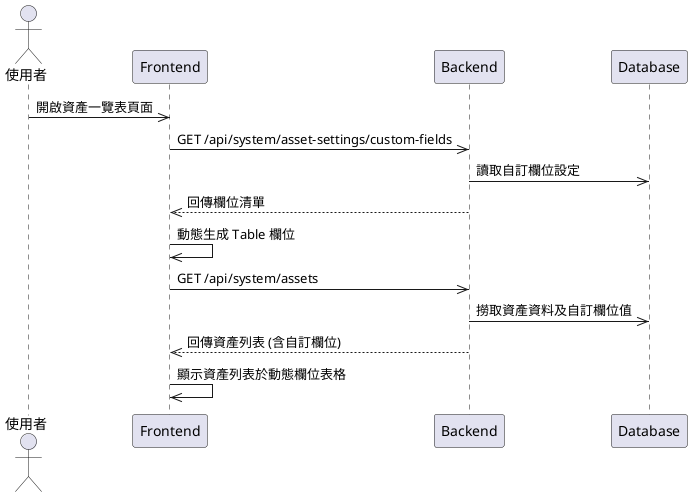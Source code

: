 @startuml
actor User as "使用者"
participant Frontend
participant Backend
participant Database

User ->> Frontend: 開啟資產一覽表頁面
Frontend ->> Backend: GET /api/system/asset-settings/custom-fields
Backend ->> Database: 讀取自訂欄位設定
Backend -->> Frontend: 回傳欄位清單
Frontend ->> Frontend: 動態生成 Table 欄位
Frontend ->> Backend: GET /api/system/assets
Backend ->> Database: 撈取資產資料及自訂欄位值
Backend -->> Frontend: 回傳資產列表 (含自訂欄位)
Frontend ->> Frontend: 顯示資產列表於動態欄位表格
@enduml
